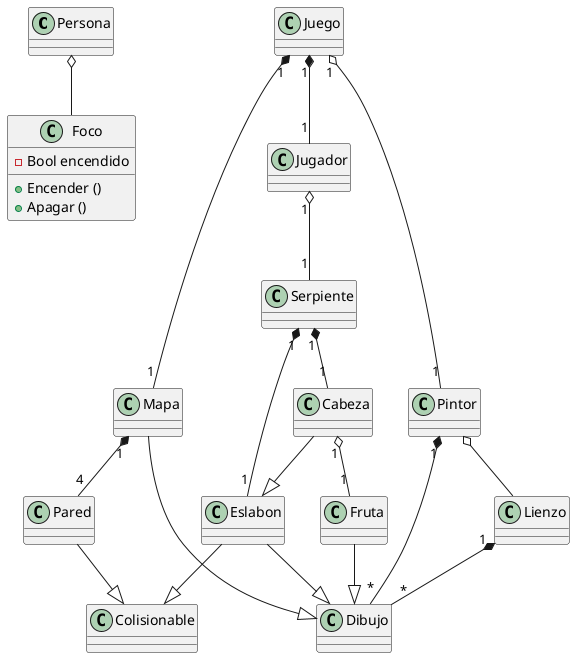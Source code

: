 @startuml Diagrama
class Persona
class Foco{
    - Bool encendido
    + Encender ()
    + Apagar ()
}

class Juego
class Mapa
class Jugador
Class Serpiente
class Eslabon 
class Cabeza 
Class Fruta
class Pared
class Colisionable


Juego "1" *-- "1" Jugador
Juego "1" *-- "1" Mapa

Jugador "1" o-- "1" Serpiente
Serpiente "1" *-- "1" Eslabon
Serpiente "1" *-- "1" Cabeza
Cabeza --|> Eslabon
Cabeza "1" o-- "1" Fruta
Eslabon --|> Colisionable

Pared --|> Colisionable
Mapa "1" *-- "4" Pared

class Dibujo
class Pintor
class Lienzo

Lienzo "1" *-- "*" Dibujo
Pintor "1" *-- "*" Dibujo
Pintor o-- Lienzo

Eslabon --|> Dibujo
Fruta --|> Dibujo
Mapa --|> Dibujo

Juego "1" o-- "1" Pintor




Persona o-- Foco

@endulm